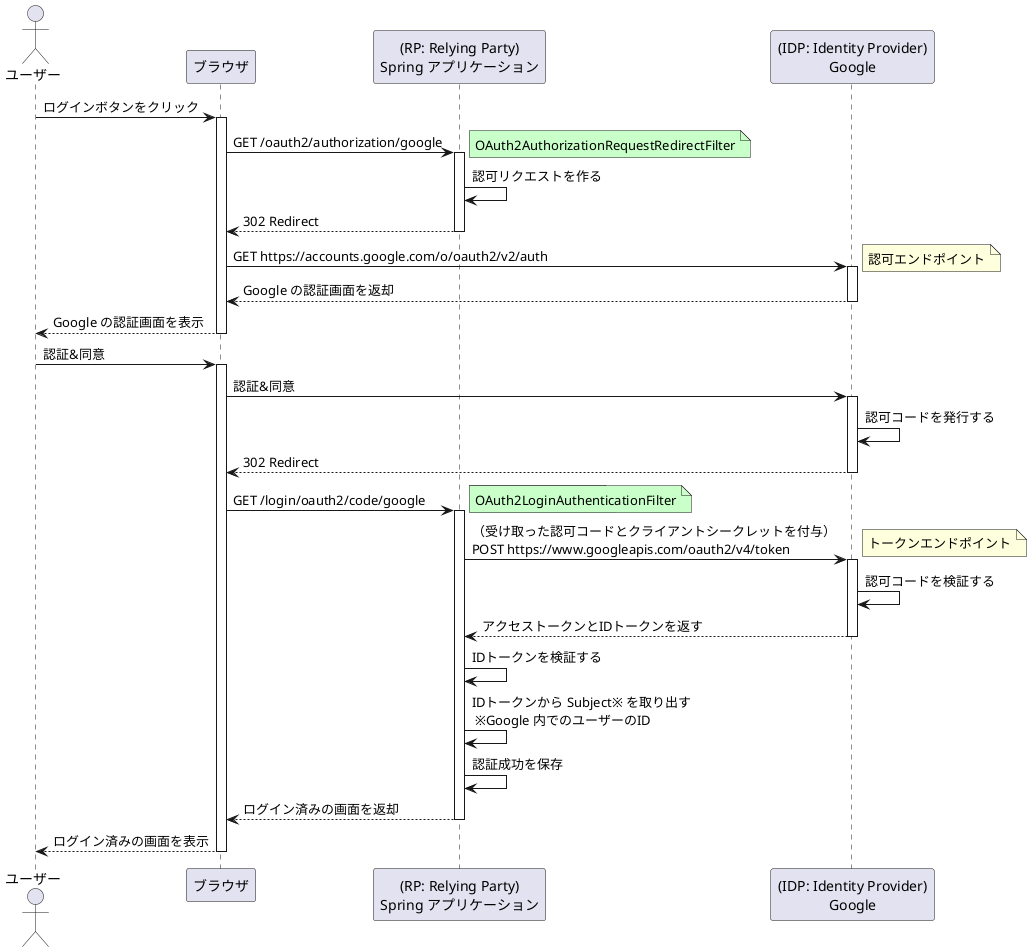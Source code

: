 @startuml
actor ユーザー as User
participant ブラウザ as Browser
participant "(RP: Relying Party)\nSpring アプリケーション" as Server
participant "(IDP: Identity Provider)\nGoogle" as Google

User -> Browser: ログインボタンをクリック
activate Browser
Browser -> Server: GET /oauth2/authorization/google
activate Server
note right #TECHNOLOGY: OAuth2AuthorizationRequestRedirectFilter
Server -> Server: 認可リクエストを作る
Server --> Browser: 302 Redirect
deactivate Server

Browser -> Google: GET https://accounts.google.com/o/oauth2/v2/auth
activate Google
note right: 認可エンドポイント
Google --> Browser: Google の認証画面を返却
deactivate Google
Browser --> User: Google の認証画面を表示
deactivate Browser

User -> Browser: 認証&同意
activate Browser
Browser -> Google: 認証&同意
activate Google
Google -> Google: 認可コードを発行する
Google --> Browser: 302 Redirect
deactivate Google
Browser -> Server: GET /login/oauth2/code/google
note right: リダイレクションURI
activate Server
note right #TECHNOLOGY: OAuth2LoginAuthenticationFilter
Server -> Google: （受け取った認可コードとクライアントシークレットを付与）\nPOST https://www.googleapis.com/oauth2/v4/token
note right: トークンエンドポイント
activate Google
Google -> Google: 認可コードを検証する
Google --> Server: アクセストークンとIDトークンを返す
deactivate Google
Server -> Server: IDトークンを検証する
Server -> Server: IDトークンから Subject※ を取り出す\n ※Google 内でのユーザーのID
Server -> Server: 認証成功を保存
Server --> Browser: ログイン済みの画面を返却
deactivate Server
Browser --> User: ログイン済みの画面を表示
deactivate Server
deactivate Browser

@enduml
